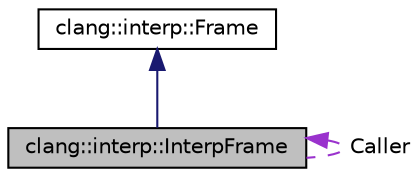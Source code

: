 digraph "clang::interp::InterpFrame"
{
 // LATEX_PDF_SIZE
  bgcolor="transparent";
  edge [fontname="Helvetica",fontsize="10",labelfontname="Helvetica",labelfontsize="10"];
  node [fontname="Helvetica",fontsize="10",shape=record];
  Node1 [label="clang::interp::InterpFrame",height=0.2,width=0.4,color="black", fillcolor="grey75", style="filled", fontcolor="black",tooltip="Frame storing local variables."];
  Node2 -> Node1 [dir="back",color="midnightblue",fontsize="10",style="solid",fontname="Helvetica"];
  Node2 [label="clang::interp::Frame",height=0.2,width=0.4,color="black",URL="$classclang_1_1interp_1_1Frame.html",tooltip="Base class for stack frames, shared between VM and walker."];
  Node1 -> Node1 [dir="back",color="darkorchid3",fontsize="10",style="dashed",label=" Caller" ,fontname="Helvetica"];
}
